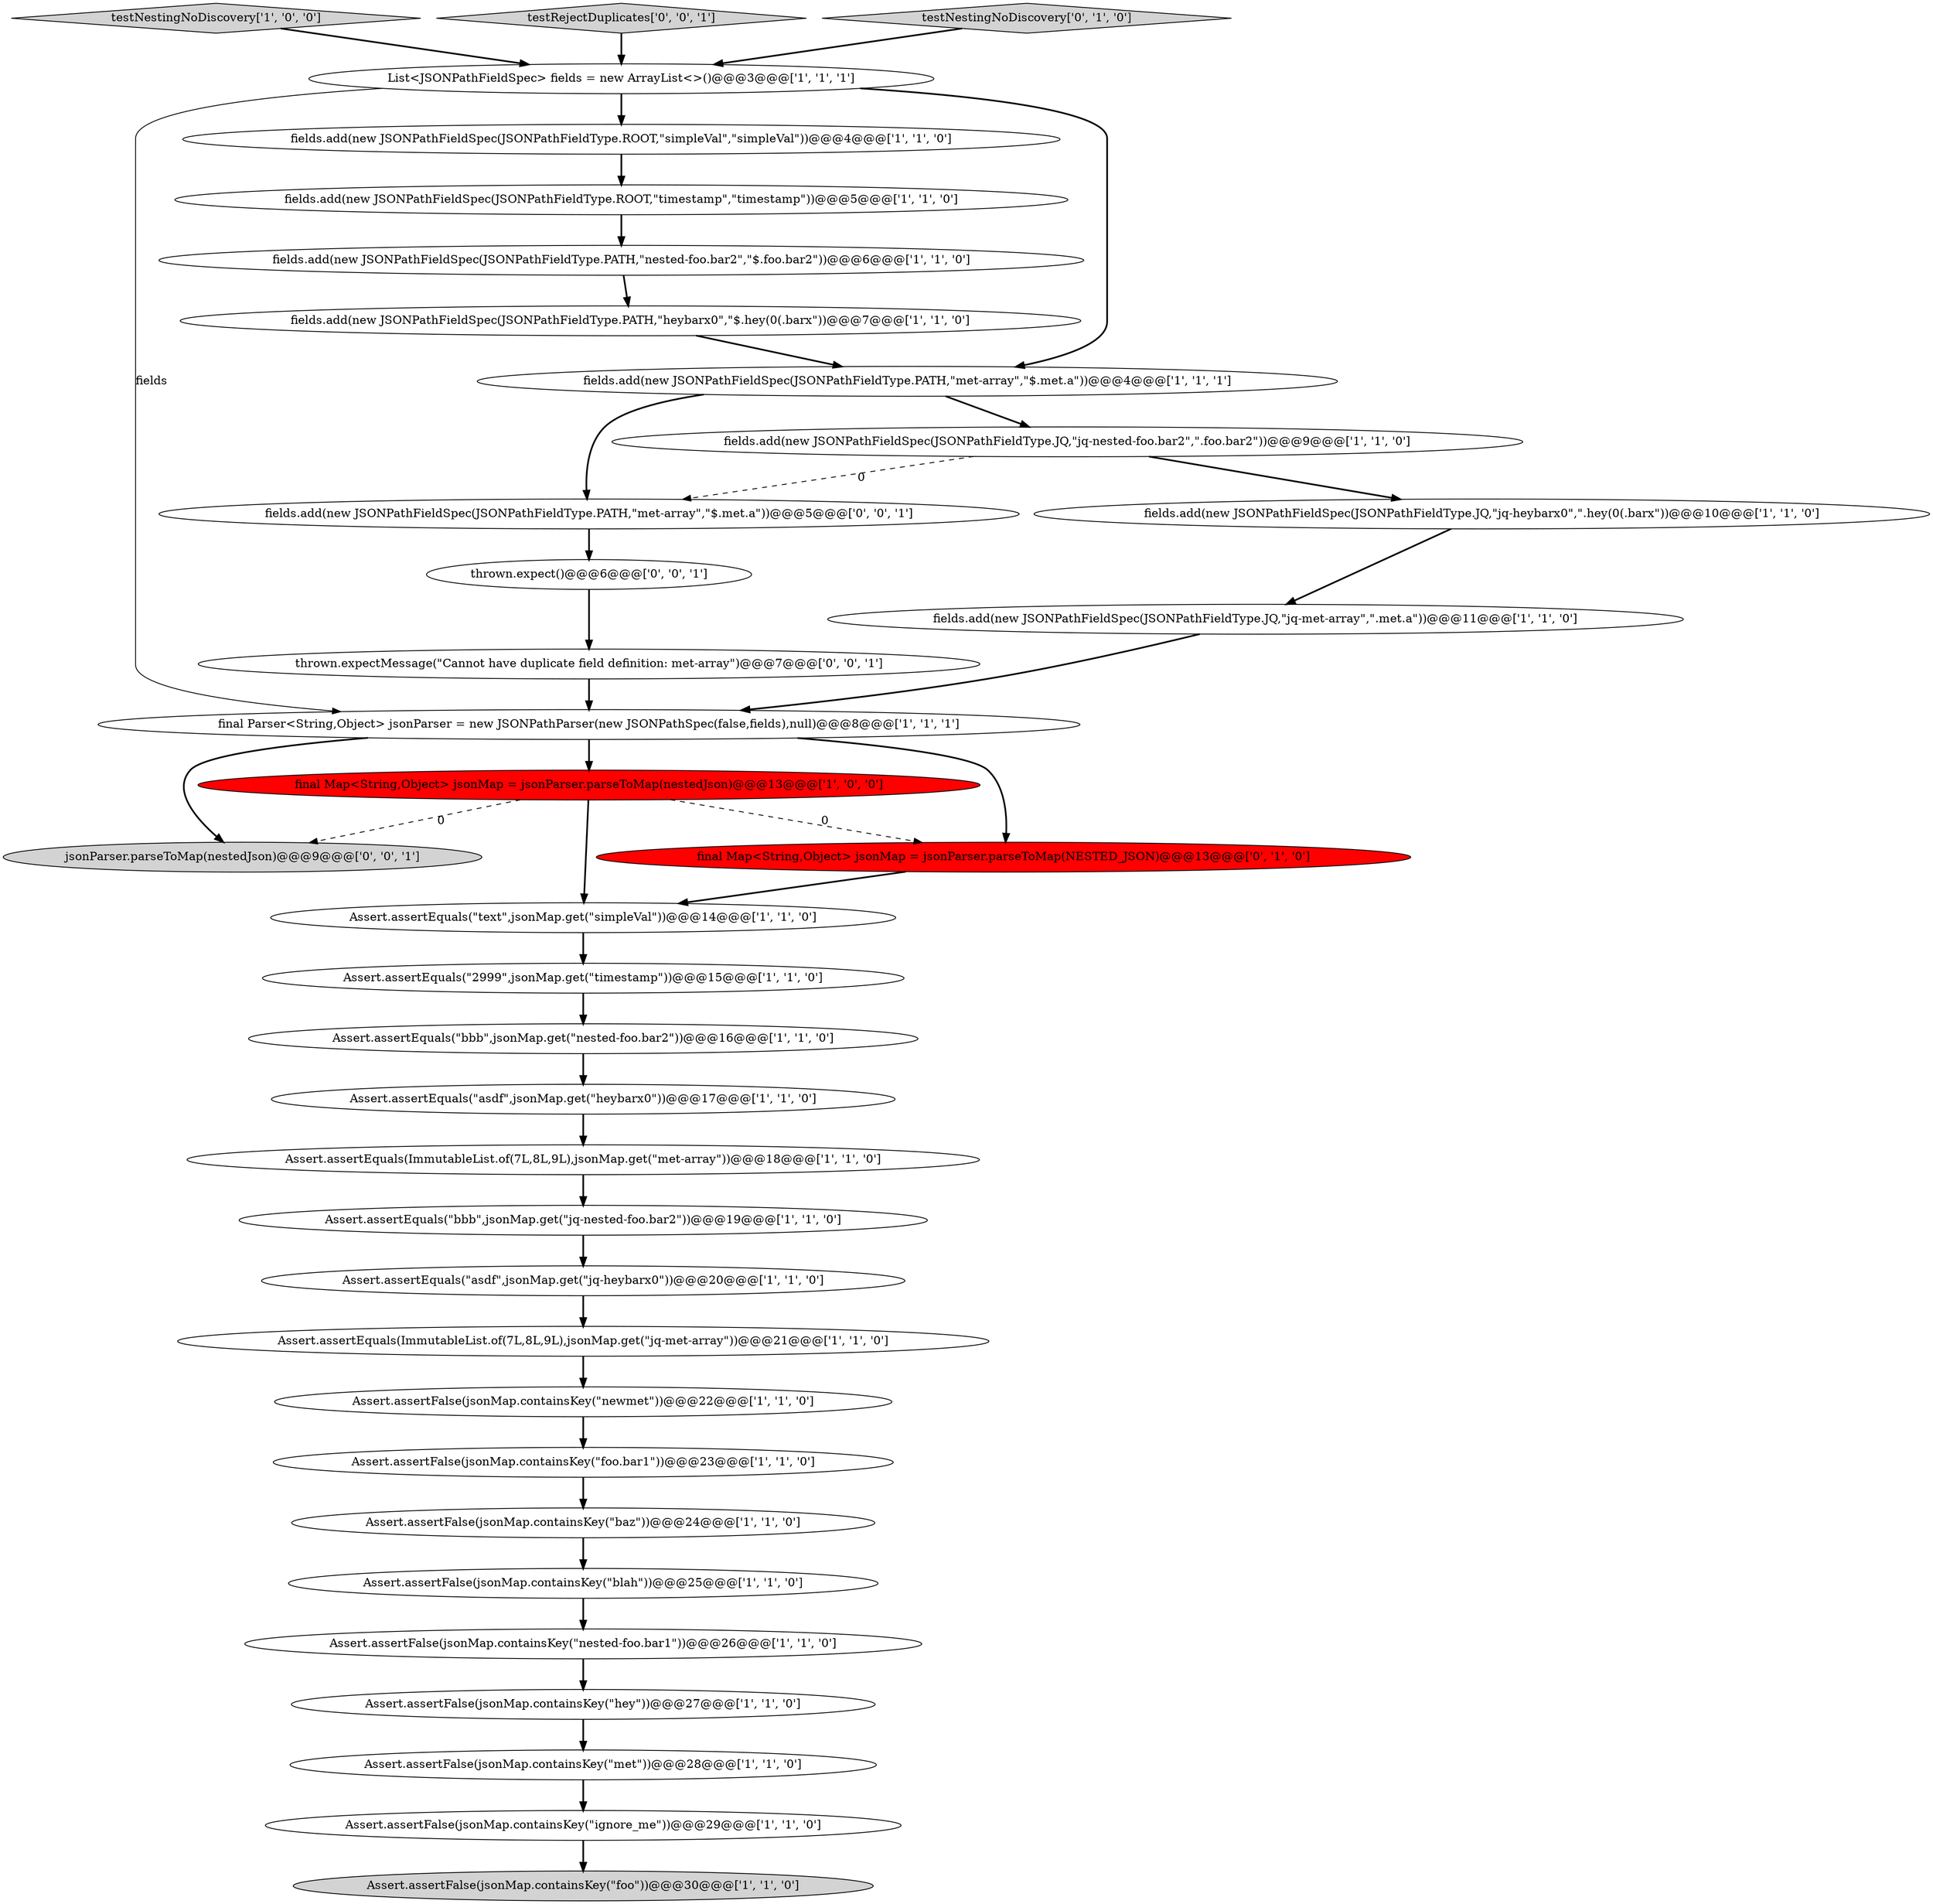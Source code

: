 digraph {
23 [style = filled, label = "Assert.assertFalse(jsonMap.containsKey(\"newmet\"))@@@22@@@['1', '1', '0']", fillcolor = white, shape = ellipse image = "AAA0AAABBB1BBB"];
28 [style = filled, label = "Assert.assertFalse(jsonMap.containsKey(\"nested-foo.bar1\"))@@@26@@@['1', '1', '0']", fillcolor = white, shape = ellipse image = "AAA0AAABBB1BBB"];
34 [style = filled, label = "fields.add(new JSONPathFieldSpec(JSONPathFieldType.PATH,\"met-array\",\"$.met.a\"))@@@5@@@['0', '0', '1']", fillcolor = white, shape = ellipse image = "AAA0AAABBB3BBB"];
27 [style = filled, label = "final Parser<String,Object> jsonParser = new JSONPathParser(new JSONPathSpec(false,fields),null)@@@8@@@['1', '1', '1']", fillcolor = white, shape = ellipse image = "AAA0AAABBB1BBB"];
8 [style = filled, label = "Assert.assertEquals(\"bbb\",jsonMap.get(\"nested-foo.bar2\"))@@@16@@@['1', '1', '0']", fillcolor = white, shape = ellipse image = "AAA0AAABBB1BBB"];
35 [style = filled, label = "thrown.expect()@@@6@@@['0', '0', '1']", fillcolor = white, shape = ellipse image = "AAA0AAABBB3BBB"];
21 [style = filled, label = "Assert.assertEquals(ImmutableList.of(7L,8L,9L),jsonMap.get(\"met-array\"))@@@18@@@['1', '1', '0']", fillcolor = white, shape = ellipse image = "AAA0AAABBB1BBB"];
6 [style = filled, label = "fields.add(new JSONPathFieldSpec(JSONPathFieldType.JQ,\"jq-met-array\",\".met.a\"))@@@11@@@['1', '1', '0']", fillcolor = white, shape = ellipse image = "AAA0AAABBB1BBB"];
15 [style = filled, label = "Assert.assertFalse(jsonMap.containsKey(\"foo.bar1\"))@@@23@@@['1', '1', '0']", fillcolor = white, shape = ellipse image = "AAA0AAABBB1BBB"];
31 [style = filled, label = "jsonParser.parseToMap(nestedJson)@@@9@@@['0', '0', '1']", fillcolor = lightgray, shape = ellipse image = "AAA0AAABBB3BBB"];
16 [style = filled, label = "testNestingNoDiscovery['1', '0', '0']", fillcolor = lightgray, shape = diamond image = "AAA0AAABBB1BBB"];
1 [style = filled, label = "Assert.assertEquals(ImmutableList.of(7L,8L,9L),jsonMap.get(\"jq-met-array\"))@@@21@@@['1', '1', '0']", fillcolor = white, shape = ellipse image = "AAA0AAABBB1BBB"];
4 [style = filled, label = "Assert.assertEquals(\"text\",jsonMap.get(\"simpleVal\"))@@@14@@@['1', '1', '0']", fillcolor = white, shape = ellipse image = "AAA0AAABBB1BBB"];
5 [style = filled, label = "fields.add(new JSONPathFieldSpec(JSONPathFieldType.PATH,\"heybarx0\",\"$.hey(0(.barx\"))@@@7@@@['1', '1', '0']", fillcolor = white, shape = ellipse image = "AAA0AAABBB1BBB"];
7 [style = filled, label = "Assert.assertFalse(jsonMap.containsKey(\"met\"))@@@28@@@['1', '1', '0']", fillcolor = white, shape = ellipse image = "AAA0AAABBB1BBB"];
18 [style = filled, label = "Assert.assertEquals(\"asdf\",jsonMap.get(\"jq-heybarx0\"))@@@20@@@['1', '1', '0']", fillcolor = white, shape = ellipse image = "AAA0AAABBB1BBB"];
0 [style = filled, label = "Assert.assertFalse(jsonMap.containsKey(\"baz\"))@@@24@@@['1', '1', '0']", fillcolor = white, shape = ellipse image = "AAA0AAABBB1BBB"];
14 [style = filled, label = "final Map<String,Object> jsonMap = jsonParser.parseToMap(nestedJson)@@@13@@@['1', '0', '0']", fillcolor = red, shape = ellipse image = "AAA1AAABBB1BBB"];
26 [style = filled, label = "Assert.assertFalse(jsonMap.containsKey(\"ignore_me\"))@@@29@@@['1', '1', '0']", fillcolor = white, shape = ellipse image = "AAA0AAABBB1BBB"];
20 [style = filled, label = "fields.add(new JSONPathFieldSpec(JSONPathFieldType.PATH,\"nested-foo.bar2\",\"$.foo.bar2\"))@@@6@@@['1', '1', '0']", fillcolor = white, shape = ellipse image = "AAA0AAABBB1BBB"];
32 [style = filled, label = "testRejectDuplicates['0', '0', '1']", fillcolor = lightgray, shape = diamond image = "AAA0AAABBB3BBB"];
9 [style = filled, label = "fields.add(new JSONPathFieldSpec(JSONPathFieldType.ROOT,\"timestamp\",\"timestamp\"))@@@5@@@['1', '1', '0']", fillcolor = white, shape = ellipse image = "AAA0AAABBB1BBB"];
12 [style = filled, label = "Assert.assertEquals(\"bbb\",jsonMap.get(\"jq-nested-foo.bar2\"))@@@19@@@['1', '1', '0']", fillcolor = white, shape = ellipse image = "AAA0AAABBB1BBB"];
19 [style = filled, label = "Assert.assertEquals(\"2999\",jsonMap.get(\"timestamp\"))@@@15@@@['1', '1', '0']", fillcolor = white, shape = ellipse image = "AAA0AAABBB1BBB"];
2 [style = filled, label = "Assert.assertEquals(\"asdf\",jsonMap.get(\"heybarx0\"))@@@17@@@['1', '1', '0']", fillcolor = white, shape = ellipse image = "AAA0AAABBB1BBB"];
13 [style = filled, label = "Assert.assertFalse(jsonMap.containsKey(\"blah\"))@@@25@@@['1', '1', '0']", fillcolor = white, shape = ellipse image = "AAA0AAABBB1BBB"];
24 [style = filled, label = "fields.add(new JSONPathFieldSpec(JSONPathFieldType.JQ,\"jq-heybarx0\",\".hey(0(.barx\"))@@@10@@@['1', '1', '0']", fillcolor = white, shape = ellipse image = "AAA0AAABBB1BBB"];
22 [style = filled, label = "fields.add(new JSONPathFieldSpec(JSONPathFieldType.JQ,\"jq-nested-foo.bar2\",\".foo.bar2\"))@@@9@@@['1', '1', '0']", fillcolor = white, shape = ellipse image = "AAA0AAABBB1BBB"];
29 [style = filled, label = "final Map<String,Object> jsonMap = jsonParser.parseToMap(NESTED_JSON)@@@13@@@['0', '1', '0']", fillcolor = red, shape = ellipse image = "AAA1AAABBB2BBB"];
3 [style = filled, label = "fields.add(new JSONPathFieldSpec(JSONPathFieldType.ROOT,\"simpleVal\",\"simpleVal\"))@@@4@@@['1', '1', '0']", fillcolor = white, shape = ellipse image = "AAA0AAABBB1BBB"];
17 [style = filled, label = "fields.add(new JSONPathFieldSpec(JSONPathFieldType.PATH,\"met-array\",\"$.met.a\"))@@@4@@@['1', '1', '1']", fillcolor = white, shape = ellipse image = "AAA0AAABBB1BBB"];
30 [style = filled, label = "testNestingNoDiscovery['0', '1', '0']", fillcolor = lightgray, shape = diamond image = "AAA0AAABBB2BBB"];
11 [style = filled, label = "Assert.assertFalse(jsonMap.containsKey(\"foo\"))@@@30@@@['1', '1', '0']", fillcolor = lightgray, shape = ellipse image = "AAA0AAABBB1BBB"];
33 [style = filled, label = "thrown.expectMessage(\"Cannot have duplicate field definition: met-array\")@@@7@@@['0', '0', '1']", fillcolor = white, shape = ellipse image = "AAA0AAABBB3BBB"];
25 [style = filled, label = "Assert.assertFalse(jsonMap.containsKey(\"hey\"))@@@27@@@['1', '1', '0']", fillcolor = white, shape = ellipse image = "AAA0AAABBB1BBB"];
10 [style = filled, label = "List<JSONPathFieldSpec> fields = new ArrayList<>()@@@3@@@['1', '1', '1']", fillcolor = white, shape = ellipse image = "AAA0AAABBB1BBB"];
10->27 [style = solid, label="fields"];
29->4 [style = bold, label=""];
0->13 [style = bold, label=""];
27->14 [style = bold, label=""];
16->10 [style = bold, label=""];
4->19 [style = bold, label=""];
23->15 [style = bold, label=""];
35->33 [style = bold, label=""];
27->31 [style = bold, label=""];
10->3 [style = bold, label=""];
9->20 [style = bold, label=""];
10->17 [style = bold, label=""];
22->34 [style = dashed, label="0"];
17->22 [style = bold, label=""];
5->17 [style = bold, label=""];
25->7 [style = bold, label=""];
33->27 [style = bold, label=""];
32->10 [style = bold, label=""];
26->11 [style = bold, label=""];
19->8 [style = bold, label=""];
1->23 [style = bold, label=""];
20->5 [style = bold, label=""];
21->12 [style = bold, label=""];
7->26 [style = bold, label=""];
3->9 [style = bold, label=""];
6->27 [style = bold, label=""];
17->34 [style = bold, label=""];
8->2 [style = bold, label=""];
18->1 [style = bold, label=""];
2->21 [style = bold, label=""];
15->0 [style = bold, label=""];
12->18 [style = bold, label=""];
30->10 [style = bold, label=""];
28->25 [style = bold, label=""];
34->35 [style = bold, label=""];
22->24 [style = bold, label=""];
27->29 [style = bold, label=""];
24->6 [style = bold, label=""];
14->29 [style = dashed, label="0"];
13->28 [style = bold, label=""];
14->4 [style = bold, label=""];
14->31 [style = dashed, label="0"];
}
